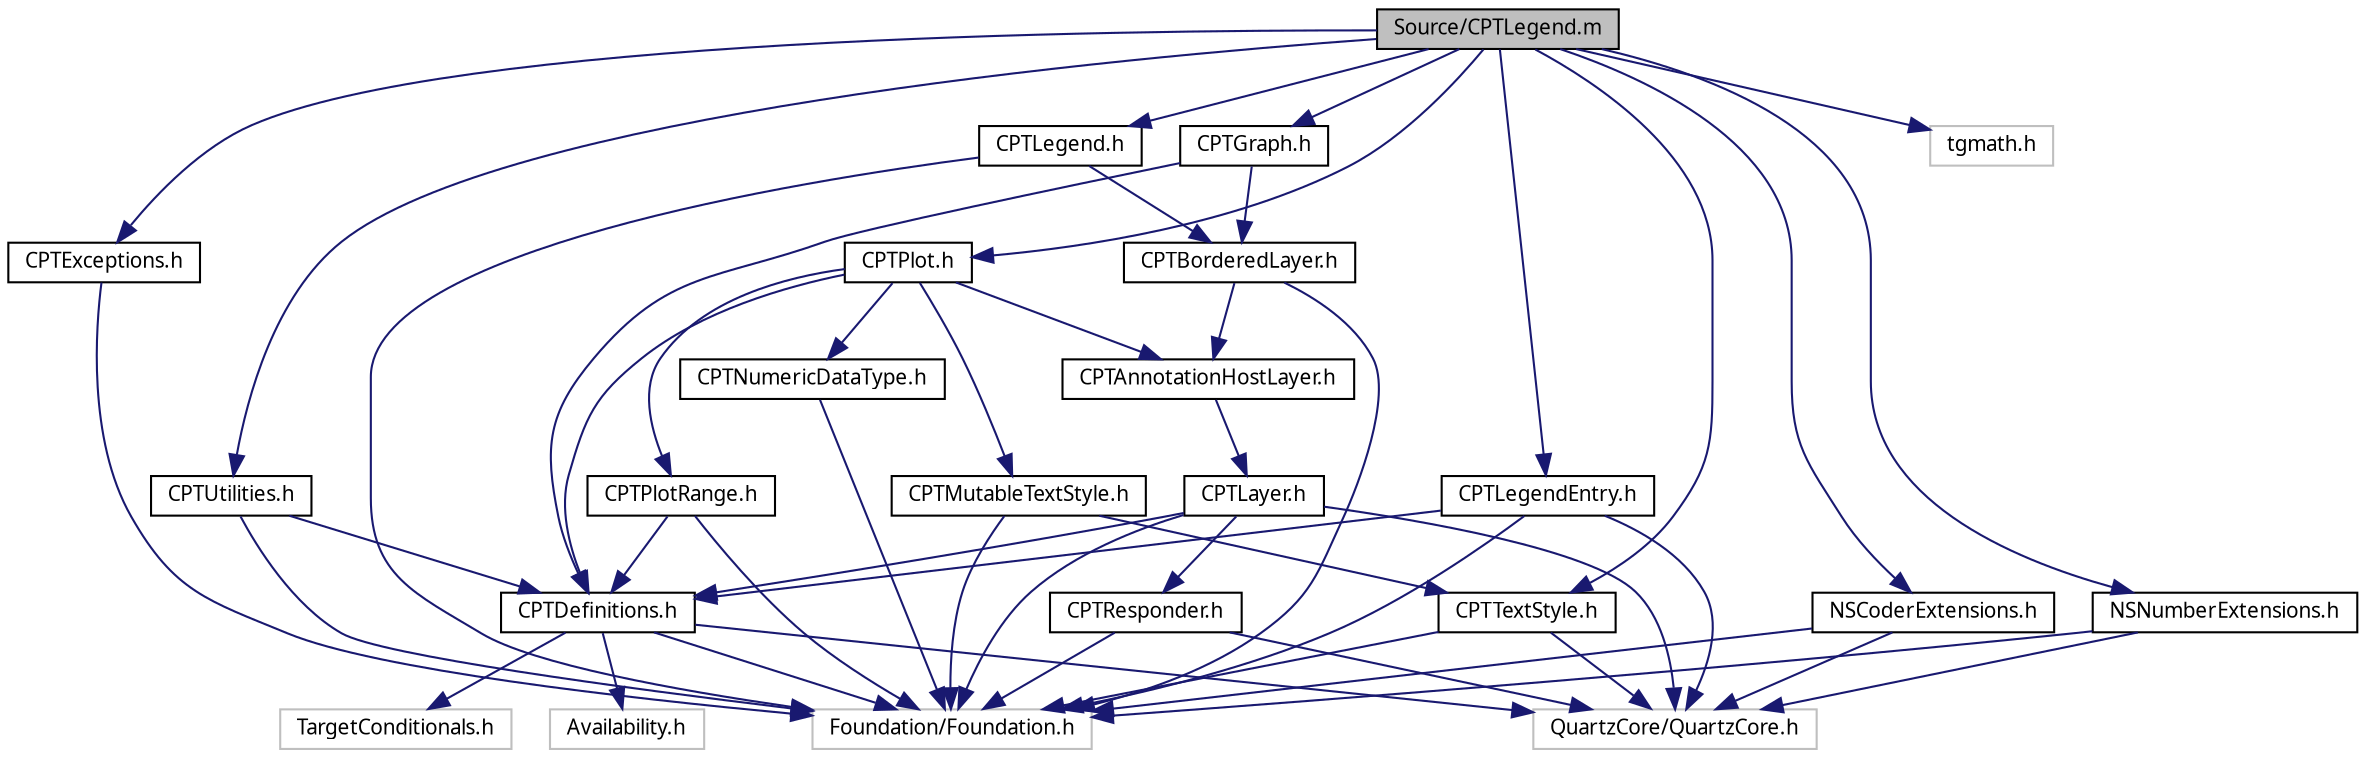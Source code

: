 digraph G
{
  bgcolor="transparent";
  edge [fontname="Lucinda Grande",fontsize="10",labelfontname="Lucinda Grande",labelfontsize="10"];
  node [fontname="Lucinda Grande",fontsize="10",shape=record];
  Node1 [label="Source/CPTLegend.m",height=0.2,width=0.4,color="black", fillcolor="grey75", style="filled" fontcolor="black"];
  Node1 -> Node2 [color="midnightblue",fontsize="10",style="solid",fontname="Lucinda Grande"];
  Node2 [label="CPTLegend.h",height=0.2,width=0.4,color="black",URL="$_c_p_t_legend_8h.html"];
  Node2 -> Node3 [color="midnightblue",fontsize="10",style="solid",fontname="Lucinda Grande"];
  Node3 [label="Foundation/Foundation.h",height=0.2,width=0.4,color="grey75"];
  Node2 -> Node4 [color="midnightblue",fontsize="10",style="solid",fontname="Lucinda Grande"];
  Node4 [label="CPTBorderedLayer.h",height=0.2,width=0.4,color="black",URL="$_c_p_t_bordered_layer_8h.html"];
  Node4 -> Node3 [color="midnightblue",fontsize="10",style="solid",fontname="Lucinda Grande"];
  Node4 -> Node5 [color="midnightblue",fontsize="10",style="solid",fontname="Lucinda Grande"];
  Node5 [label="CPTAnnotationHostLayer.h",height=0.2,width=0.4,color="black",URL="$_c_p_t_annotation_host_layer_8h.html"];
  Node5 -> Node6 [color="midnightblue",fontsize="10",style="solid",fontname="Lucinda Grande"];
  Node6 [label="CPTLayer.h",height=0.2,width=0.4,color="black",URL="$_c_p_t_layer_8h.html"];
  Node6 -> Node7 [color="midnightblue",fontsize="10",style="solid",fontname="Lucinda Grande"];
  Node7 [label="CPTResponder.h",height=0.2,width=0.4,color="black",URL="$_c_p_t_responder_8h.html"];
  Node7 -> Node8 [color="midnightblue",fontsize="10",style="solid",fontname="Lucinda Grande"];
  Node8 [label="QuartzCore/QuartzCore.h",height=0.2,width=0.4,color="grey75"];
  Node7 -> Node3 [color="midnightblue",fontsize="10",style="solid",fontname="Lucinda Grande"];
  Node6 -> Node3 [color="midnightblue",fontsize="10",style="solid",fontname="Lucinda Grande"];
  Node6 -> Node8 [color="midnightblue",fontsize="10",style="solid",fontname="Lucinda Grande"];
  Node6 -> Node9 [color="midnightblue",fontsize="10",style="solid",fontname="Lucinda Grande"];
  Node9 [label="CPTDefinitions.h",height=0.2,width=0.4,color="black",URL="$_c_p_t_definitions_8h.html"];
  Node9 -> Node8 [color="midnightblue",fontsize="10",style="solid",fontname="Lucinda Grande"];
  Node9 -> Node10 [color="midnightblue",fontsize="10",style="solid",fontname="Lucinda Grande"];
  Node10 [label="Availability.h",height=0.2,width=0.4,color="grey75"];
  Node9 -> Node11 [color="midnightblue",fontsize="10",style="solid",fontname="Lucinda Grande"];
  Node11 [label="TargetConditionals.h",height=0.2,width=0.4,color="grey75"];
  Node9 -> Node3 [color="midnightblue",fontsize="10",style="solid",fontname="Lucinda Grande"];
  Node1 -> Node12 [color="midnightblue",fontsize="10",style="solid",fontname="Lucinda Grande"];
  Node12 [label="CPTExceptions.h",height=0.2,width=0.4,color="black",URL="$_c_p_t_exceptions_8h.html"];
  Node12 -> Node3 [color="midnightblue",fontsize="10",style="solid",fontname="Lucinda Grande"];
  Node1 -> Node13 [color="midnightblue",fontsize="10",style="solid",fontname="Lucinda Grande"];
  Node13 [label="CPTGraph.h",height=0.2,width=0.4,color="black",URL="$_c_p_t_graph_8h.html"];
  Node13 -> Node4 [color="midnightblue",fontsize="10",style="solid",fontname="Lucinda Grande"];
  Node13 -> Node9 [color="midnightblue",fontsize="10",style="solid",fontname="Lucinda Grande"];
  Node1 -> Node14 [color="midnightblue",fontsize="10",style="solid",fontname="Lucinda Grande"];
  Node14 [label="CPTLegendEntry.h",height=0.2,width=0.4,color="black",URL="$_c_p_t_legend_entry_8h.html"];
  Node14 -> Node3 [color="midnightblue",fontsize="10",style="solid",fontname="Lucinda Grande"];
  Node14 -> Node8 [color="midnightblue",fontsize="10",style="solid",fontname="Lucinda Grande"];
  Node14 -> Node9 [color="midnightblue",fontsize="10",style="solid",fontname="Lucinda Grande"];
  Node1 -> Node15 [color="midnightblue",fontsize="10",style="solid",fontname="Lucinda Grande"];
  Node15 [label="CPTPlot.h",height=0.2,width=0.4,color="black",URL="$_c_p_t_plot_8h.html"];
  Node15 -> Node9 [color="midnightblue",fontsize="10",style="solid",fontname="Lucinda Grande"];
  Node15 -> Node16 [color="midnightblue",fontsize="10",style="solid",fontname="Lucinda Grande"];
  Node16 [label="CPTMutableTextStyle.h",height=0.2,width=0.4,color="black",URL="$_c_p_t_mutable_text_style_8h.html"];
  Node16 -> Node3 [color="midnightblue",fontsize="10",style="solid",fontname="Lucinda Grande"];
  Node16 -> Node17 [color="midnightblue",fontsize="10",style="solid",fontname="Lucinda Grande"];
  Node17 [label="CPTTextStyle.h",height=0.2,width=0.4,color="black",URL="$_c_p_t_text_style_8h.html"];
  Node17 -> Node8 [color="midnightblue",fontsize="10",style="solid",fontname="Lucinda Grande"];
  Node17 -> Node3 [color="midnightblue",fontsize="10",style="solid",fontname="Lucinda Grande"];
  Node15 -> Node18 [color="midnightblue",fontsize="10",style="solid",fontname="Lucinda Grande"];
  Node18 [label="CPTNumericDataType.h",height=0.2,width=0.4,color="black",URL="$_c_p_t_numeric_data_type_8h.html"];
  Node18 -> Node3 [color="midnightblue",fontsize="10",style="solid",fontname="Lucinda Grande"];
  Node15 -> Node19 [color="midnightblue",fontsize="10",style="solid",fontname="Lucinda Grande"];
  Node19 [label="CPTPlotRange.h",height=0.2,width=0.4,color="black",URL="$_c_p_t_plot_range_8h.html"];
  Node19 -> Node3 [color="midnightblue",fontsize="10",style="solid",fontname="Lucinda Grande"];
  Node19 -> Node9 [color="midnightblue",fontsize="10",style="solid",fontname="Lucinda Grande"];
  Node15 -> Node5 [color="midnightblue",fontsize="10",style="solid",fontname="Lucinda Grande"];
  Node1 -> Node17 [color="midnightblue",fontsize="10",style="solid",fontname="Lucinda Grande"];
  Node1 -> Node20 [color="midnightblue",fontsize="10",style="solid",fontname="Lucinda Grande"];
  Node20 [label="CPTUtilities.h",height=0.2,width=0.4,color="black",URL="$_c_p_t_utilities_8h.html"];
  Node20 -> Node3 [color="midnightblue",fontsize="10",style="solid",fontname="Lucinda Grande"];
  Node20 -> Node9 [color="midnightblue",fontsize="10",style="solid",fontname="Lucinda Grande"];
  Node1 -> Node21 [color="midnightblue",fontsize="10",style="solid",fontname="Lucinda Grande"];
  Node21 [label="NSCoderExtensions.h",height=0.2,width=0.4,color="black",URL="$_n_s_coder_extensions_8h.html"];
  Node21 -> Node8 [color="midnightblue",fontsize="10",style="solid",fontname="Lucinda Grande"];
  Node21 -> Node3 [color="midnightblue",fontsize="10",style="solid",fontname="Lucinda Grande"];
  Node1 -> Node22 [color="midnightblue",fontsize="10",style="solid",fontname="Lucinda Grande"];
  Node22 [label="NSNumberExtensions.h",height=0.2,width=0.4,color="black",URL="$_n_s_number_extensions_8h.html"];
  Node22 -> Node8 [color="midnightblue",fontsize="10",style="solid",fontname="Lucinda Grande"];
  Node22 -> Node3 [color="midnightblue",fontsize="10",style="solid",fontname="Lucinda Grande"];
  Node1 -> Node23 [color="midnightblue",fontsize="10",style="solid",fontname="Lucinda Grande"];
  Node23 [label="tgmath.h",height=0.2,width=0.4,color="grey75"];
}
